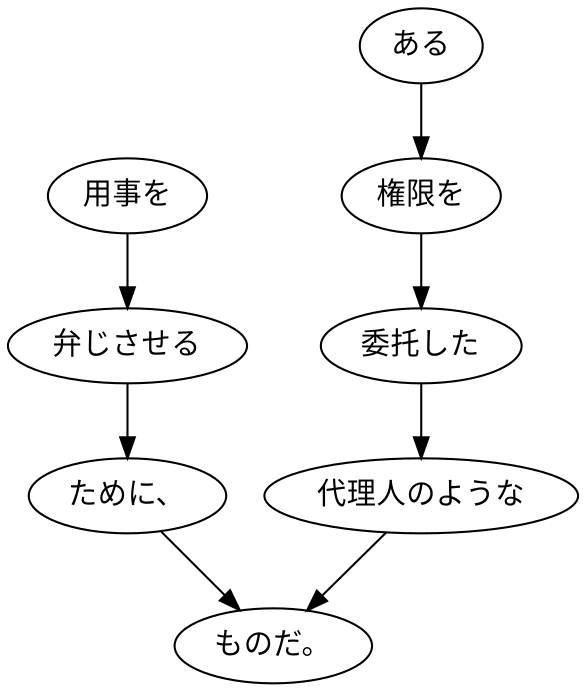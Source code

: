 digraph graph6589 {
	node0 [label="用事を"];
	node1 [label="弁じさせる"];
	node2 [label="ために、"];
	node3 [label="ある"];
	node4 [label="権限を"];
	node5 [label="委托した"];
	node6 [label="代理人のような"];
	node7 [label="ものだ。"];
	node0 -> node1;
	node1 -> node2;
	node2 -> node7;
	node3 -> node4;
	node4 -> node5;
	node5 -> node6;
	node6 -> node7;
}
